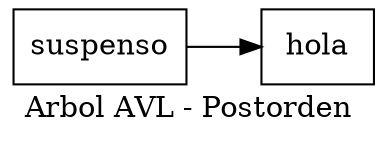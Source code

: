 digraph arbolpostorden {
node [shape = record];
rankdir=LR;
nodo0[label="suspenso"];
nodo1[label="hola"];
nodo0->nodo1;
label = "Arbol AVL - Postorden "
}
